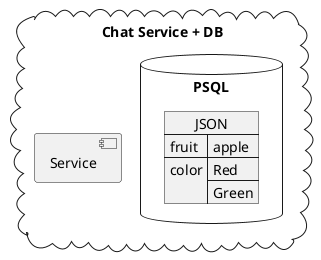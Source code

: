 {
  "sha1": "k2vrlzdm121bxntrj2acga2zwciitj9",
  "insertion": {
    "when": "2024-06-03T18:59:32.537Z",
    "user": "plantuml@gmail.com"
  }
}
@startuml
cloud "Chat Service + DB" as Char {
  [Service]
  database [PSQL] as DB {
  json JSON {
    "fruit":"apple",
    "color":["Red", "Green"]
  }
@enduml
